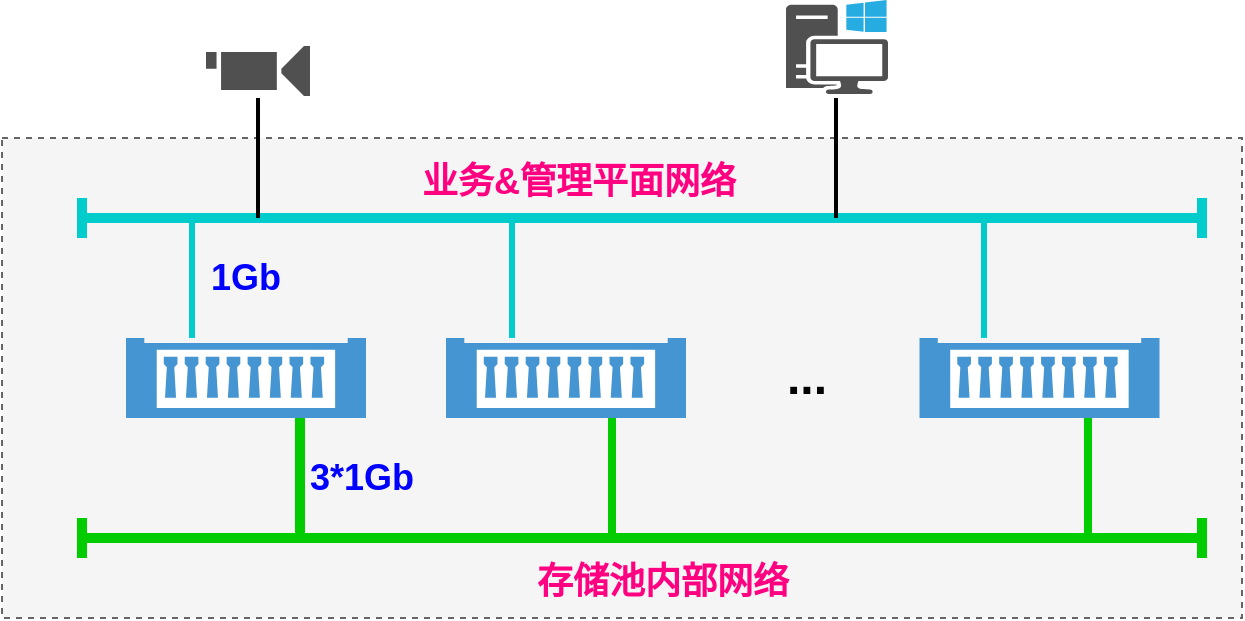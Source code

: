 <mxfile version="16.6.1" type="github">
  <diagram name="Page-1" id="197159a0-c6a4-9194-75a8-e4174976684c">
    <mxGraphModel dx="1433" dy="-397" grid="1" gridSize="10" guides="1" tooltips="1" connect="1" arrows="1" fold="1" page="1" pageScale="1.5" pageWidth="1169" pageHeight="826" background="none" math="0" shadow="0">
      <root>
        <mxCell id="0" style=";html=1;" />
        <mxCell id="1" style=";html=1;" parent="0" />
        <mxCell id="CXl9KmaYjFtn0LYdh_lU-39" value="" style="rounded=0;whiteSpace=wrap;html=1;fontSize=18;strokeWidth=1;dashed=1;fillColor=#f5f5f5;strokeColor=#666666;fontColor=#333333;" vertex="1" parent="1">
          <mxGeometry x="320" y="1380" width="620" height="240" as="geometry" />
        </mxCell>
        <mxCell id="CXl9KmaYjFtn0LYdh_lU-21" value="" style="shadow=0;dashed=0;html=1;strokeColor=none;fillColor=#4495D1;labelPosition=center;verticalLabelPosition=bottom;verticalAlign=top;align=center;outlineConnect=0;shape=mxgraph.veeam.2d.physical_storage;" vertex="1" parent="1">
          <mxGeometry x="382" y="1480" width="120" height="40" as="geometry" />
        </mxCell>
        <mxCell id="CXl9KmaYjFtn0LYdh_lU-23" value="" style="shadow=0;dashed=0;html=1;strokeColor=none;fillColor=#4495D1;labelPosition=center;verticalLabelPosition=bottom;verticalAlign=top;align=center;outlineConnect=0;shape=mxgraph.veeam.2d.physical_storage;" vertex="1" parent="1">
          <mxGeometry x="542" y="1480" width="120" height="40" as="geometry" />
        </mxCell>
        <mxCell id="CXl9KmaYjFtn0LYdh_lU-24" value="..." style="text;strokeColor=none;fillColor=none;html=1;fontSize=24;fontStyle=1;verticalAlign=middle;align=center;" vertex="1" parent="1">
          <mxGeometry x="702" y="1480" width="40" height="40" as="geometry" />
        </mxCell>
        <mxCell id="CXl9KmaYjFtn0LYdh_lU-25" value="" style="line;strokeWidth=3;direction=south;html=1;perimeter=backbonePerimeter;points=[];outlineConnect=0;strokeColor=#00CCCC;" vertex="1" parent="1">
          <mxGeometry x="410" y="1420" width="10" height="60" as="geometry" />
        </mxCell>
        <mxCell id="CXl9KmaYjFtn0LYdh_lU-26" value="" style="shape=crossbar;whiteSpace=wrap;html=1;rounded=1;fillColor=#009900;strokeColor=#00CC00;strokeWidth=5;" vertex="1" parent="1">
          <mxGeometry x="360" y="1570" width="560" height="20" as="geometry" />
        </mxCell>
        <mxCell id="CXl9KmaYjFtn0LYdh_lU-28" value="" style="shadow=0;dashed=0;html=1;strokeColor=none;fillColor=#4495D1;labelPosition=center;verticalLabelPosition=bottom;verticalAlign=top;align=center;outlineConnect=0;shape=mxgraph.veeam.2d.physical_storage;" vertex="1" parent="1">
          <mxGeometry x="778.75" y="1480" width="120" height="40" as="geometry" />
        </mxCell>
        <mxCell id="CXl9KmaYjFtn0LYdh_lU-29" value="" style="shape=crossbar;whiteSpace=wrap;html=1;rounded=1;fillColor=#009900;strokeColor=#00CCCC;strokeWidth=5;" vertex="1" parent="1">
          <mxGeometry x="360" y="1410" width="560" height="20" as="geometry" />
        </mxCell>
        <mxCell id="CXl9KmaYjFtn0LYdh_lU-30" value="" style="line;strokeWidth=3;direction=south;html=1;perimeter=backbonePerimeter;points=[];outlineConnect=0;strokeColor=#00CCCC;" vertex="1" parent="1">
          <mxGeometry x="570" y="1420" width="10" height="60" as="geometry" />
        </mxCell>
        <mxCell id="CXl9KmaYjFtn0LYdh_lU-31" value="" style="line;strokeWidth=3;direction=south;html=1;perimeter=backbonePerimeter;points=[];outlineConnect=0;strokeColor=#00CCCC;" vertex="1" parent="1">
          <mxGeometry x="806" y="1420" width="10" height="60" as="geometry" />
        </mxCell>
        <mxCell id="CXl9KmaYjFtn0LYdh_lU-32" value="" style="line;strokeWidth=5;direction=south;html=1;perimeter=backbonePerimeter;points=[];outlineConnect=0;strokeColor=#00CC00;" vertex="1" parent="1">
          <mxGeometry x="464" y="1520" width="10" height="60" as="geometry" />
        </mxCell>
        <mxCell id="CXl9KmaYjFtn0LYdh_lU-33" value="" style="line;strokeWidth=4;direction=south;html=1;perimeter=backbonePerimeter;points=[];outlineConnect=0;strokeColor=#00CC00;" vertex="1" parent="1">
          <mxGeometry x="620" y="1520" width="10" height="60" as="geometry" />
        </mxCell>
        <mxCell id="CXl9KmaYjFtn0LYdh_lU-34" value="" style="line;strokeWidth=4;direction=south;html=1;perimeter=backbonePerimeter;points=[];outlineConnect=0;strokeColor=#00CC00;" vertex="1" parent="1">
          <mxGeometry x="858" y="1520" width="10" height="60" as="geometry" />
        </mxCell>
        <mxCell id="CXl9KmaYjFtn0LYdh_lU-35" value="&lt;font style=&quot;font-size: 18px&quot; color=&quot;#ff0080&quot;&gt;存储池内部网络&lt;/font&gt;" style="text;strokeColor=none;fillColor=none;html=1;fontSize=24;fontStyle=1;verticalAlign=middle;align=center;" vertex="1" parent="1">
          <mxGeometry x="530" y="1580" width="240" height="40" as="geometry" />
        </mxCell>
        <mxCell id="CXl9KmaYjFtn0LYdh_lU-36" value="&lt;font style=&quot;font-size: 18px&quot; color=&quot;#ff0080&quot;&gt;业务&amp;amp;管理平面网络&lt;/font&gt;" style="text;strokeColor=none;fillColor=none;html=1;fontSize=24;fontStyle=1;verticalAlign=middle;align=center;" vertex="1" parent="1">
          <mxGeometry x="510" y="1380" width="195" height="40" as="geometry" />
        </mxCell>
        <mxCell id="CXl9KmaYjFtn0LYdh_lU-37" value="&lt;font style=&quot;font-size: 18px&quot; color=&quot;#0000ff&quot;&gt;&lt;b&gt;3*1Gb&lt;/b&gt;&lt;/font&gt;" style="text;html=1;strokeColor=none;fillColor=none;align=center;verticalAlign=middle;whiteSpace=wrap;rounded=0;" vertex="1" parent="1">
          <mxGeometry x="470" y="1535" width="60" height="30" as="geometry" />
        </mxCell>
        <mxCell id="CXl9KmaYjFtn0LYdh_lU-38" value="&lt;font style=&quot;font-size: 18px&quot; color=&quot;#0000ff&quot;&gt;&lt;b&gt;1Gb&lt;/b&gt;&lt;/font&gt;" style="text;html=1;strokeColor=none;fillColor=none;align=center;verticalAlign=middle;whiteSpace=wrap;rounded=0;" vertex="1" parent="1">
          <mxGeometry x="412" y="1435" width="60" height="30" as="geometry" />
        </mxCell>
        <mxCell id="CXl9KmaYjFtn0LYdh_lU-40" value="" style="sketch=0;pointerEvents=1;shadow=0;dashed=0;html=1;strokeColor=none;fillColor=#505050;labelPosition=center;verticalLabelPosition=bottom;verticalAlign=top;outlineConnect=0;align=center;shape=mxgraph.office.devices.video_camera;fontSize=18;fontColor=#FF0080;" vertex="1" parent="1">
          <mxGeometry x="422" y="1334" width="52" height="25" as="geometry" />
        </mxCell>
        <mxCell id="CXl9KmaYjFtn0LYdh_lU-42" value="" style="sketch=0;pointerEvents=1;shadow=0;dashed=0;html=1;strokeColor=none;fillColor=#505050;labelPosition=center;verticalLabelPosition=bottom;verticalAlign=top;outlineConnect=0;align=center;shape=mxgraph.office.devices.workstation_pc;fontSize=18;fontColor=#FF0080;" vertex="1" parent="1">
          <mxGeometry x="712" y="1311" width="51" height="47" as="geometry" />
        </mxCell>
        <mxCell id="CXl9KmaYjFtn0LYdh_lU-45" value="" style="line;strokeWidth=2;direction=south;html=1;perimeter=backbonePerimeter;points=[];outlineConnect=0;" vertex="1" parent="1">
          <mxGeometry x="443" y="1360" width="10" height="60" as="geometry" />
        </mxCell>
        <mxCell id="CXl9KmaYjFtn0LYdh_lU-46" value="" style="line;strokeWidth=2;direction=south;html=1;perimeter=backbonePerimeter;points=[];outlineConnect=0;" vertex="1" parent="1">
          <mxGeometry x="732" y="1360" width="10" height="60" as="geometry" />
        </mxCell>
      </root>
    </mxGraphModel>
  </diagram>
</mxfile>
